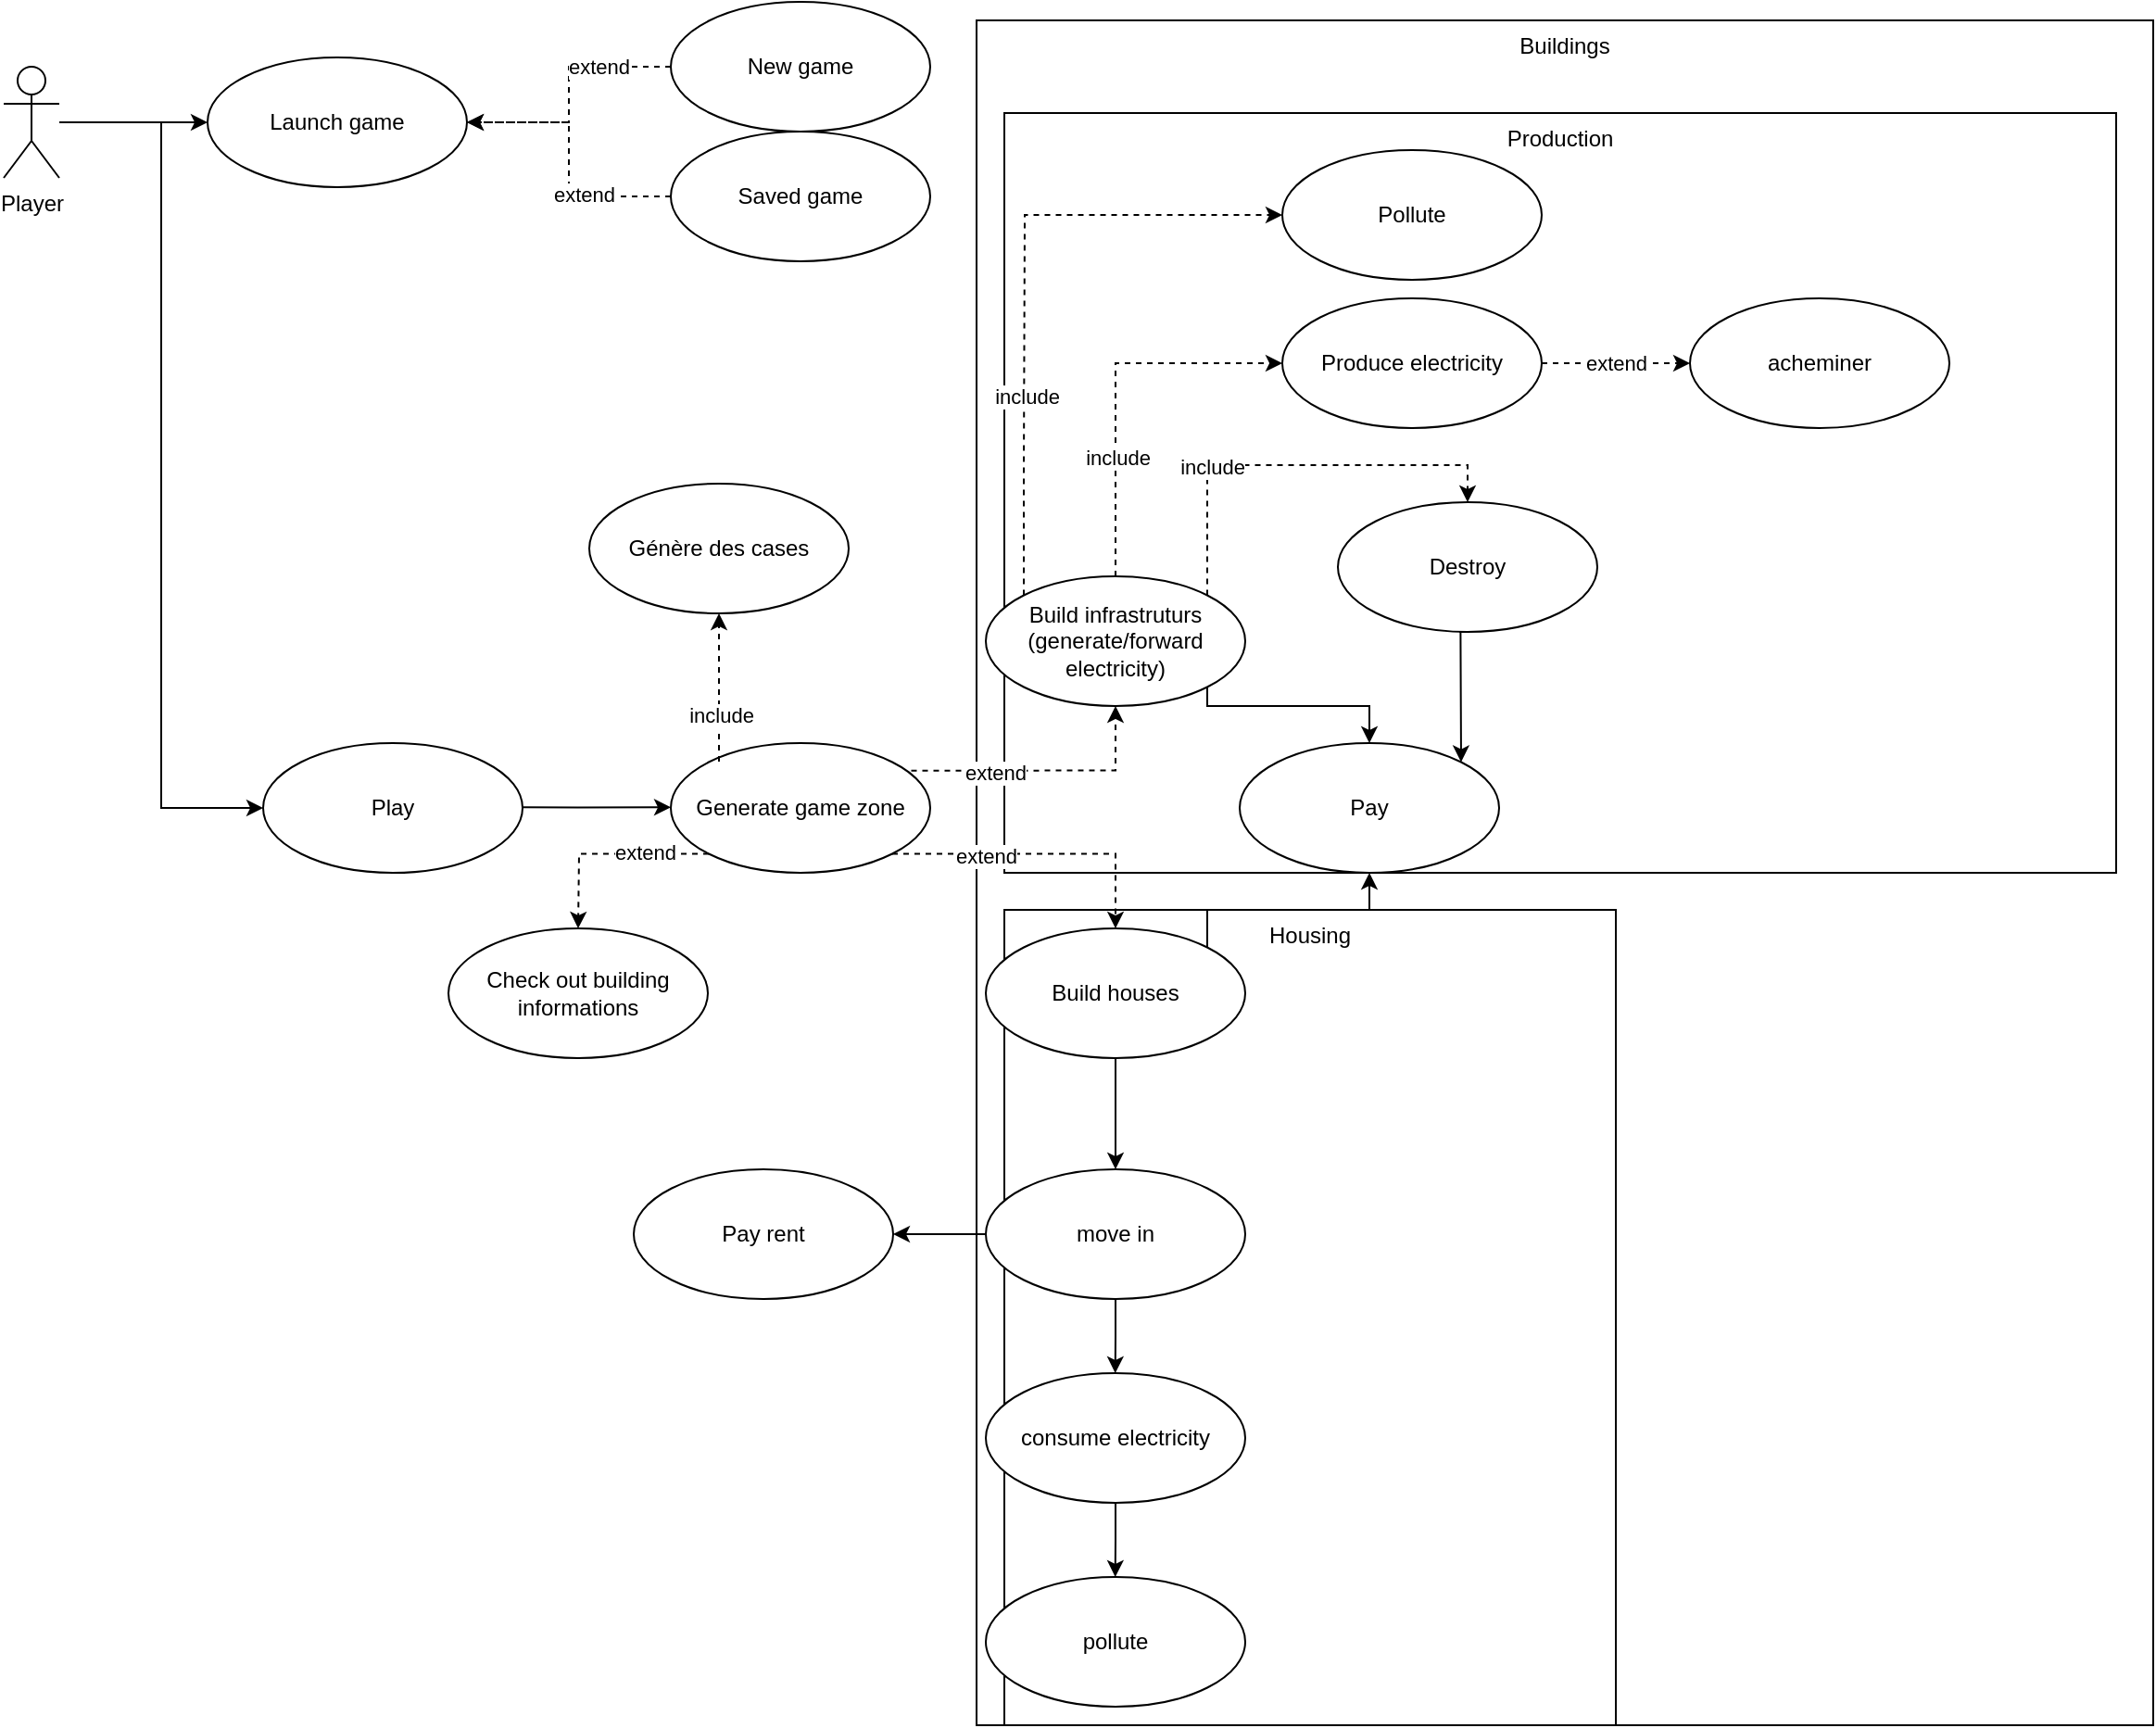 <mxfile version="15.8.6" type="device"><diagram id="FSXqijwKMPjRBOXULCdf" name="Page-1"><mxGraphModel dx="2076" dy="2283" grid="1" gridSize="10" guides="1" tooltips="1" connect="1" arrows="1" fold="1" page="1" pageScale="1" pageWidth="827" pageHeight="1169" math="0" shadow="0"><root><mxCell id="0"/><mxCell id="1" parent="0"/><mxCell id="-1FYHeziOADMy3loAKhs-58" value="Housing" style="rounded=0;whiteSpace=wrap;html=1;fillColor=none;gradientColor=none;align=center;verticalAlign=top;" parent="1" vertex="1"><mxGeometry x="560" y="290" width="330" height="440" as="geometry"/></mxCell><mxCell id="-1FYHeziOADMy3loAKhs-56" value="Buildings" style="rounded=0;whiteSpace=wrap;html=1;fillColor=none;gradientColor=none;align=center;verticalAlign=top;" parent="1" vertex="1"><mxGeometry x="545" y="-190" width="635" height="920" as="geometry"/></mxCell><mxCell id="-1FYHeziOADMy3loAKhs-57" value="Production" style="rounded=0;whiteSpace=wrap;html=1;fillColor=none;gradientColor=none;align=center;verticalAlign=top;" parent="1" vertex="1"><mxGeometry x="560" y="-140" width="600" height="410" as="geometry"/></mxCell><mxCell id="SlWkBKdwyY89Y219BXuI-10" value="" style="edgeStyle=orthogonalEdgeStyle;rounded=0;orthogonalLoop=1;jettySize=auto;html=1;" parent="1" source="SlWkBKdwyY89Y219BXuI-1" target="SlWkBKdwyY89Y219BXuI-8" edge="1"><mxGeometry relative="1" as="geometry"/></mxCell><mxCell id="SlWkBKdwyY89Y219BXuI-19" style="edgeStyle=orthogonalEdgeStyle;rounded=0;orthogonalLoop=1;jettySize=auto;html=1;entryX=0;entryY=0.5;entryDx=0;entryDy=0;" parent="1" source="SlWkBKdwyY89Y219BXuI-1" target="SlWkBKdwyY89Y219BXuI-18" edge="1"><mxGeometry relative="1" as="geometry"/></mxCell><mxCell id="SlWkBKdwyY89Y219BXuI-1" value="Player" style="shape=umlActor;verticalLabelPosition=bottom;verticalAlign=top;html=1;" parent="1" vertex="1"><mxGeometry x="20" y="-165" width="30" height="60" as="geometry"/></mxCell><mxCell id="SlWkBKdwyY89Y219BXuI-8" value="Launch game" style="ellipse;whiteSpace=wrap;html=1;" parent="1" vertex="1"><mxGeometry x="130" y="-170" width="140" height="70" as="geometry"/></mxCell><mxCell id="SlWkBKdwyY89Y219BXuI-13" style="rounded=0;orthogonalLoop=1;jettySize=auto;html=1;entryX=1;entryY=0.5;entryDx=0;entryDy=0;edgeStyle=orthogonalEdgeStyle;dashed=1;" parent="1" source="SlWkBKdwyY89Y219BXuI-11" target="SlWkBKdwyY89Y219BXuI-8" edge="1"><mxGeometry relative="1" as="geometry"/></mxCell><mxCell id="SlWkBKdwyY89Y219BXuI-17" value="extend" style="edgeLabel;html=1;align=center;verticalAlign=middle;resizable=0;points=[];" parent="SlWkBKdwyY89Y219BXuI-13" vertex="1" connectable="0"><mxGeometry x="-0.443" relative="1" as="geometry"><mxPoint as="offset"/></mxGeometry></mxCell><mxCell id="SlWkBKdwyY89Y219BXuI-11" value="New game" style="ellipse;whiteSpace=wrap;html=1;" parent="1" vertex="1"><mxGeometry x="380" y="-200" width="140" height="70" as="geometry"/></mxCell><mxCell id="SlWkBKdwyY89Y219BXuI-15" style="edgeStyle=orthogonalEdgeStyle;rounded=0;orthogonalLoop=1;jettySize=auto;html=1;dashed=1;" parent="1" source="SlWkBKdwyY89Y219BXuI-14" target="SlWkBKdwyY89Y219BXuI-8" edge="1"><mxGeometry relative="1" as="geometry"/></mxCell><mxCell id="SlWkBKdwyY89Y219BXuI-16" value="extend" style="edgeLabel;html=1;align=center;verticalAlign=middle;resizable=0;points=[];" parent="SlWkBKdwyY89Y219BXuI-15" vertex="1" connectable="0"><mxGeometry x="-0.373" y="-1" relative="1" as="geometry"><mxPoint as="offset"/></mxGeometry></mxCell><mxCell id="SlWkBKdwyY89Y219BXuI-14" value="Saved game" style="ellipse;whiteSpace=wrap;html=1;" parent="1" vertex="1"><mxGeometry x="380" y="-130" width="140" height="70" as="geometry"/></mxCell><mxCell id="SlWkBKdwyY89Y219BXuI-18" value="Play" style="ellipse;whiteSpace=wrap;html=1;" parent="1" vertex="1"><mxGeometry x="160" y="200" width="140" height="70" as="geometry"/></mxCell><mxCell id="-1FYHeziOADMy3loAKhs-4" value="" style="edgeStyle=orthogonalEdgeStyle;rounded=0;orthogonalLoop=1;jettySize=auto;html=1;" parent="1" edge="1"><mxGeometry relative="1" as="geometry"><mxPoint x="300" y="234.66" as="sourcePoint"/><mxPoint x="380.0" y="234.66" as="targetPoint"/><Array as="points"><mxPoint x="330" y="235"/><mxPoint x="330" y="235"/></Array></mxGeometry></mxCell><mxCell id="-1FYHeziOADMy3loAKhs-8" value="Generate game zone" style="ellipse;whiteSpace=wrap;html=1;" parent="1" vertex="1"><mxGeometry x="380" y="200" width="140" height="70" as="geometry"/></mxCell><mxCell id="-1FYHeziOADMy3loAKhs-27" style="edgeStyle=orthogonalEdgeStyle;rounded=0;orthogonalLoop=1;jettySize=auto;html=1;exitX=0.5;exitY=1;exitDx=0;exitDy=0;entryX=0.5;entryY=0;entryDx=0;entryDy=0;" parent="1" source="-1FYHeziOADMy3loAKhs-13" target="-1FYHeziOADMy3loAKhs-24" edge="1"><mxGeometry relative="1" as="geometry"/></mxCell><mxCell id="-1FYHeziOADMy3loAKhs-39" style="edgeStyle=orthogonalEdgeStyle;rounded=0;orthogonalLoop=1;jettySize=auto;html=1;exitX=1;exitY=0;exitDx=0;exitDy=0;entryX=0.5;entryY=1;entryDx=0;entryDy=0;" parent="1" source="-1FYHeziOADMy3loAKhs-13" target="-1FYHeziOADMy3loAKhs-37" edge="1"><mxGeometry relative="1" as="geometry"><Array as="points"><mxPoint x="670" y="290"/><mxPoint x="757" y="290"/></Array></mxGeometry></mxCell><mxCell id="-1FYHeziOADMy3loAKhs-13" value="Build houses" style="ellipse;whiteSpace=wrap;html=1;" parent="1" vertex="1"><mxGeometry x="550" y="300" width="140" height="70" as="geometry"/></mxCell><mxCell id="-1FYHeziOADMy3loAKhs-14" style="edgeStyle=orthogonalEdgeStyle;rounded=0;orthogonalLoop=1;jettySize=auto;html=1;dashed=1;entryX=0.5;entryY=0;entryDx=0;entryDy=0;exitX=1;exitY=1;exitDx=0;exitDy=0;" parent="1" source="-1FYHeziOADMy3loAKhs-8" target="-1FYHeziOADMy3loAKhs-13" edge="1"><mxGeometry relative="1" as="geometry"><mxPoint x="524.0" y="240.004" as="sourcePoint"/><mxPoint x="690" y="240" as="targetPoint"/><Array as="points"><mxPoint x="620" y="260"/></Array></mxGeometry></mxCell><mxCell id="-1FYHeziOADMy3loAKhs-15" value="extend" style="edgeLabel;html=1;align=center;verticalAlign=middle;resizable=0;points=[];" parent="-1FYHeziOADMy3loAKhs-14" vertex="1" connectable="0"><mxGeometry x="-0.373" y="-1" relative="1" as="geometry"><mxPoint as="offset"/></mxGeometry></mxCell><mxCell id="-1FYHeziOADMy3loAKhs-18" style="edgeStyle=orthogonalEdgeStyle;rounded=0;orthogonalLoop=1;jettySize=auto;html=1;dashed=1;exitX=1;exitY=1;exitDx=0;exitDy=0;" parent="1" edge="1"><mxGeometry relative="1" as="geometry"><mxPoint x="509.743" y="214.835" as="sourcePoint"/><mxPoint x="620" y="180" as="targetPoint"/><Array as="points"><mxPoint x="620" y="215"/><mxPoint x="620" y="180"/></Array></mxGeometry></mxCell><mxCell id="-1FYHeziOADMy3loAKhs-19" value="extend" style="edgeLabel;html=1;align=center;verticalAlign=middle;resizable=0;points=[];" parent="-1FYHeziOADMy3loAKhs-18" vertex="1" connectable="0"><mxGeometry x="-0.373" y="-1" relative="1" as="geometry"><mxPoint as="offset"/></mxGeometry></mxCell><mxCell id="-1FYHeziOADMy3loAKhs-38" style="edgeStyle=orthogonalEdgeStyle;rounded=0;orthogonalLoop=1;jettySize=auto;html=1;exitX=1;exitY=1;exitDx=0;exitDy=0;entryX=0.5;entryY=0;entryDx=0;entryDy=0;" parent="1" source="-1FYHeziOADMy3loAKhs-20" target="-1FYHeziOADMy3loAKhs-37" edge="1"><mxGeometry relative="1" as="geometry"><Array as="points"><mxPoint x="670" y="180"/><mxPoint x="757" y="180"/></Array></mxGeometry></mxCell><mxCell id="-1FYHeziOADMy3loAKhs-20" value="Build infrastruturs (generate/forward electricity)" style="ellipse;whiteSpace=wrap;html=1;" parent="1" vertex="1"><mxGeometry x="550" y="110" width="140" height="70" as="geometry"/></mxCell><mxCell id="-1FYHeziOADMy3loAKhs-32" style="edgeStyle=orthogonalEdgeStyle;rounded=0;orthogonalLoop=1;jettySize=auto;html=1;exitX=0.5;exitY=1;exitDx=0;exitDy=0;" parent="1" source="-1FYHeziOADMy3loAKhs-24" edge="1"><mxGeometry relative="1" as="geometry"><mxPoint x="619.862" y="540" as="targetPoint"/></mxGeometry></mxCell><mxCell id="-1FYHeziOADMy3loAKhs-40" style="edgeStyle=orthogonalEdgeStyle;rounded=0;orthogonalLoop=1;jettySize=auto;html=1;exitX=0;exitY=0.5;exitDx=0;exitDy=0;" parent="1" source="-1FYHeziOADMy3loAKhs-24" edge="1"><mxGeometry relative="1" as="geometry"><mxPoint x="500" y="465" as="targetPoint"/></mxGeometry></mxCell><mxCell id="-1FYHeziOADMy3loAKhs-24" value="move in" style="ellipse;whiteSpace=wrap;html=1;" parent="1" vertex="1"><mxGeometry x="550" y="430" width="140" height="70" as="geometry"/></mxCell><mxCell id="-1FYHeziOADMy3loAKhs-35" style="edgeStyle=orthogonalEdgeStyle;rounded=0;orthogonalLoop=1;jettySize=auto;html=1;exitX=0.5;exitY=1;exitDx=0;exitDy=0;" parent="1" source="-1FYHeziOADMy3loAKhs-33" edge="1"><mxGeometry relative="1" as="geometry"><mxPoint x="619.862" y="650" as="targetPoint"/></mxGeometry></mxCell><mxCell id="-1FYHeziOADMy3loAKhs-33" value="consume electricity" style="ellipse;whiteSpace=wrap;html=1;" parent="1" vertex="1"><mxGeometry x="550" y="540" width="140" height="70" as="geometry"/></mxCell><mxCell id="-1FYHeziOADMy3loAKhs-36" value="pollute" style="ellipse;whiteSpace=wrap;html=1;" parent="1" vertex="1"><mxGeometry x="550" y="650" width="140" height="70" as="geometry"/></mxCell><mxCell id="-1FYHeziOADMy3loAKhs-37" value="Pay" style="ellipse;whiteSpace=wrap;html=1;" parent="1" vertex="1"><mxGeometry x="687" y="200" width="140" height="70" as="geometry"/></mxCell><mxCell id="-1FYHeziOADMy3loAKhs-41" value="Pay rent" style="ellipse;whiteSpace=wrap;html=1;" parent="1" vertex="1"><mxGeometry x="360" y="430" width="140" height="70" as="geometry"/></mxCell><mxCell id="-1FYHeziOADMy3loAKhs-42" style="edgeStyle=orthogonalEdgeStyle;rounded=0;orthogonalLoop=1;jettySize=auto;html=1;dashed=1;exitX=0;exitY=1;exitDx=0;exitDy=0;" parent="1" source="-1FYHeziOADMy3loAKhs-8" edge="1"><mxGeometry relative="1" as="geometry"><mxPoint x="290.003" y="304.835" as="sourcePoint"/><mxPoint x="330" y="300" as="targetPoint"/><Array as="points"/></mxGeometry></mxCell><mxCell id="-1FYHeziOADMy3loAKhs-43" value="extend" style="edgeLabel;html=1;align=center;verticalAlign=middle;resizable=0;points=[];" parent="-1FYHeziOADMy3loAKhs-42" vertex="1" connectable="0"><mxGeometry x="-0.373" y="-1" relative="1" as="geometry"><mxPoint as="offset"/></mxGeometry></mxCell><mxCell id="-1FYHeziOADMy3loAKhs-44" value="Check out building informations" style="ellipse;whiteSpace=wrap;html=1;" parent="1" vertex="1"><mxGeometry x="260" y="300" width="140" height="70" as="geometry"/></mxCell><mxCell id="-1FYHeziOADMy3loAKhs-45" style="edgeStyle=orthogonalEdgeStyle;rounded=0;orthogonalLoop=1;jettySize=auto;html=1;dashed=1;exitX=1;exitY=0;exitDx=0;exitDy=0;entryX=0.5;entryY=0;entryDx=0;entryDy=0;" parent="1" source="-1FYHeziOADMy3loAKhs-20" target="-1FYHeziOADMy3loAKhs-47" edge="1"><mxGeometry relative="1" as="geometry"><mxPoint x="610.003" y="74.835" as="sourcePoint"/><mxPoint x="810" y="50" as="targetPoint"/><Array as="points"><mxPoint x="670" y="50"/><mxPoint x="810" y="50"/></Array></mxGeometry></mxCell><mxCell id="-1FYHeziOADMy3loAKhs-46" value="include" style="edgeLabel;html=1;align=center;verticalAlign=middle;resizable=0;points=[];" parent="-1FYHeziOADMy3loAKhs-45" vertex="1" connectable="0"><mxGeometry x="-0.373" y="-1" relative="1" as="geometry"><mxPoint as="offset"/></mxGeometry></mxCell><mxCell id="-1FYHeziOADMy3loAKhs-49" style="edgeStyle=orthogonalEdgeStyle;rounded=0;orthogonalLoop=1;jettySize=auto;html=1;entryX=1;entryY=0;entryDx=0;entryDy=0;exitX=0.5;exitY=1;exitDx=0;exitDy=0;" parent="1" source="-1FYHeziOADMy3loAKhs-47" target="-1FYHeziOADMy3loAKhs-37" edge="1"><mxGeometry relative="1" as="geometry"><mxPoint x="806" y="110" as="sourcePoint"/><Array as="points"><mxPoint x="806" y="95"/><mxPoint x="806" y="120"/></Array></mxGeometry></mxCell><mxCell id="-1FYHeziOADMy3loAKhs-47" value="Destroy" style="ellipse;whiteSpace=wrap;html=1;" parent="1" vertex="1"><mxGeometry x="740" y="70" width="140" height="70" as="geometry"/></mxCell><mxCell id="-1FYHeziOADMy3loAKhs-50" style="edgeStyle=orthogonalEdgeStyle;rounded=0;orthogonalLoop=1;jettySize=auto;html=1;dashed=1;exitX=0;exitY=0;exitDx=0;exitDy=0;entryX=0;entryY=0.5;entryDx=0;entryDy=0;" parent="1" source="-1FYHeziOADMy3loAKhs-20" target="-1FYHeziOADMy3loAKhs-53" edge="1"><mxGeometry relative="1" as="geometry"><mxPoint x="619.58" y="105" as="sourcePoint"/><mxPoint x="610" y="-80" as="targetPoint"/><Array as="points"><mxPoint x="571" y="55"/><mxPoint x="571" y="-85"/></Array></mxGeometry></mxCell><mxCell id="-1FYHeziOADMy3loAKhs-51" value="include" style="edgeLabel;html=1;align=center;verticalAlign=middle;resizable=0;points=[];" parent="-1FYHeziOADMy3loAKhs-50" vertex="1" connectable="0"><mxGeometry x="-0.373" y="-1" relative="1" as="geometry"><mxPoint as="offset"/></mxGeometry></mxCell><mxCell id="U3tE0C7peYpc80wqoStG-19" value="extend" style="edgeStyle=orthogonalEdgeStyle;rounded=0;orthogonalLoop=1;jettySize=auto;html=1;exitX=1;exitY=0.5;exitDx=0;exitDy=0;entryX=0;entryY=0.5;entryDx=0;entryDy=0;dashed=1;" edge="1" parent="1" source="-1FYHeziOADMy3loAKhs-52" target="U3tE0C7peYpc80wqoStG-18"><mxGeometry relative="1" as="geometry"/></mxCell><mxCell id="-1FYHeziOADMy3loAKhs-52" value="Produce electricity" style="ellipse;whiteSpace=wrap;html=1;" parent="1" vertex="1"><mxGeometry x="710" y="-40" width="140" height="70" as="geometry"/></mxCell><mxCell id="-1FYHeziOADMy3loAKhs-53" value="Pollute" style="ellipse;whiteSpace=wrap;html=1;" parent="1" vertex="1"><mxGeometry x="710" y="-120" width="140" height="70" as="geometry"/></mxCell><mxCell id="-1FYHeziOADMy3loAKhs-54" style="edgeStyle=orthogonalEdgeStyle;rounded=0;orthogonalLoop=1;jettySize=auto;html=1;dashed=1;exitX=0;exitY=0;exitDx=0;exitDy=0;entryX=0;entryY=0.5;entryDx=0;entryDy=0;" parent="1" target="-1FYHeziOADMy3loAKhs-52" edge="1"><mxGeometry relative="1" as="geometry"><mxPoint x="620.003" y="110.001" as="sourcePoint"/><mxPoint x="759.5" y="-95.25" as="targetPoint"/><Array as="points"><mxPoint x="620" y="45"/><mxPoint x="620" y="-5"/></Array></mxGeometry></mxCell><mxCell id="-1FYHeziOADMy3loAKhs-55" value="include" style="edgeLabel;html=1;align=center;verticalAlign=middle;resizable=0;points=[];" parent="-1FYHeziOADMy3loAKhs-54" vertex="1" connectable="0"><mxGeometry x="-0.373" y="-1" relative="1" as="geometry"><mxPoint as="offset"/></mxGeometry></mxCell><mxCell id="U3tE0C7peYpc80wqoStG-2" style="edgeStyle=orthogonalEdgeStyle;rounded=0;orthogonalLoop=1;jettySize=auto;html=1;dashed=1;" edge="1" parent="1"><mxGeometry relative="1" as="geometry"><mxPoint x="406" y="210" as="sourcePoint"/><mxPoint x="406" y="130" as="targetPoint"/><Array as="points"><mxPoint x="406" y="180"/><mxPoint x="406" y="180"/></Array></mxGeometry></mxCell><mxCell id="U3tE0C7peYpc80wqoStG-3" value="include" style="edgeLabel;html=1;align=center;verticalAlign=middle;resizable=0;points=[];" vertex="1" connectable="0" parent="U3tE0C7peYpc80wqoStG-2"><mxGeometry x="-0.373" y="-1" relative="1" as="geometry"><mxPoint as="offset"/></mxGeometry></mxCell><mxCell id="U3tE0C7peYpc80wqoStG-7" value="Génère des cases" style="ellipse;whiteSpace=wrap;html=1;" vertex="1" parent="1"><mxGeometry x="336" y="60" width="140" height="70" as="geometry"/></mxCell><mxCell id="U3tE0C7peYpc80wqoStG-18" value="acheminer" style="ellipse;whiteSpace=wrap;html=1;" vertex="1" parent="1"><mxGeometry x="930" y="-40" width="140" height="70" as="geometry"/></mxCell></root></mxGraphModel></diagram></mxfile>